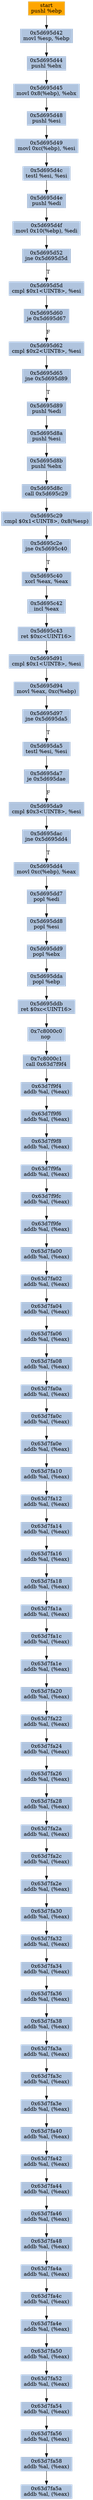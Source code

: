 digraph G {
node[shape=rectangle,style=filled,fillcolor=lightsteelblue,color=lightsteelblue]
bgcolor="transparent"
a0x5d695d41pushl_ebp[label="start\npushl %ebp",color="lightgrey",fillcolor="orange"];
a0x5d695d42movl_esp_ebp[label="0x5d695d42\nmovl %esp, %ebp"];
a0x5d695d44pushl_ebx[label="0x5d695d44\npushl %ebx"];
a0x5d695d45movl_0x8ebp__ebx[label="0x5d695d45\nmovl 0x8(%ebp), %ebx"];
a0x5d695d48pushl_esi[label="0x5d695d48\npushl %esi"];
a0x5d695d49movl_0xcebp__esi[label="0x5d695d49\nmovl 0xc(%ebp), %esi"];
a0x5d695d4ctestl_esi_esi[label="0x5d695d4c\ntestl %esi, %esi"];
a0x5d695d4epushl_edi[label="0x5d695d4e\npushl %edi"];
a0x5d695d4fmovl_0x10ebp__edi[label="0x5d695d4f\nmovl 0x10(%ebp), %edi"];
a0x5d695d52jne_0x5d695d5d[label="0x5d695d52\njne 0x5d695d5d"];
a0x5d695d5dcmpl_0x1UINT8_esi[label="0x5d695d5d\ncmpl $0x1<UINT8>, %esi"];
a0x5d695d60je_0x5d695d67[label="0x5d695d60\nje 0x5d695d67"];
a0x5d695d62cmpl_0x2UINT8_esi[label="0x5d695d62\ncmpl $0x2<UINT8>, %esi"];
a0x5d695d65jne_0x5d695d89[label="0x5d695d65\njne 0x5d695d89"];
a0x5d695d89pushl_edi[label="0x5d695d89\npushl %edi"];
a0x5d695d8apushl_esi[label="0x5d695d8a\npushl %esi"];
a0x5d695d8bpushl_ebx[label="0x5d695d8b\npushl %ebx"];
a0x5d695d8ccall_0x5d695c29[label="0x5d695d8c\ncall 0x5d695c29"];
a0x5d695c29cmpl_0x1UINT8_0x8esp_[label="0x5d695c29\ncmpl $0x1<UINT8>, 0x8(%esp)"];
a0x5d695c2ejne_0x5d695c40[label="0x5d695c2e\njne 0x5d695c40"];
a0x5d695c40xorl_eax_eax[label="0x5d695c40\nxorl %eax, %eax"];
a0x5d695c42incl_eax[label="0x5d695c42\nincl %eax"];
a0x5d695c43ret_0xcUINT16[label="0x5d695c43\nret $0xc<UINT16>"];
a0x5d695d91cmpl_0x1UINT8_esi[label="0x5d695d91\ncmpl $0x1<UINT8>, %esi"];
a0x5d695d94movl_eax_0xcebp_[label="0x5d695d94\nmovl %eax, 0xc(%ebp)"];
a0x5d695d97jne_0x5d695da5[label="0x5d695d97\njne 0x5d695da5"];
a0x5d695da5testl_esi_esi[label="0x5d695da5\ntestl %esi, %esi"];
a0x5d695da7je_0x5d695dae[label="0x5d695da7\nje 0x5d695dae"];
a0x5d695da9cmpl_0x3UINT8_esi[label="0x5d695da9\ncmpl $0x3<UINT8>, %esi"];
a0x5d695dacjne_0x5d695dd4[label="0x5d695dac\njne 0x5d695dd4"];
a0x5d695dd4movl_0xcebp__eax[label="0x5d695dd4\nmovl 0xc(%ebp), %eax"];
a0x5d695dd7popl_edi[label="0x5d695dd7\npopl %edi"];
a0x5d695dd8popl_esi[label="0x5d695dd8\npopl %esi"];
a0x5d695dd9popl_ebx[label="0x5d695dd9\npopl %ebx"];
a0x5d695ddapopl_ebp[label="0x5d695dda\npopl %ebp"];
a0x5d695ddbret_0xcUINT16[label="0x5d695ddb\nret $0xc<UINT16>"];
a0x7c8000c0nop_[label="0x7c8000c0\nnop "];
a0x7c8000c1call_0x63d7f9f4[label="0x7c8000c1\ncall 0x63d7f9f4"];
a0x63d7f9f4addb_al_eax_[label="0x63d7f9f4\naddb %al, (%eax)"];
a0x63d7f9f6addb_al_eax_[label="0x63d7f9f6\naddb %al, (%eax)"];
a0x63d7f9f8addb_al_eax_[label="0x63d7f9f8\naddb %al, (%eax)"];
a0x63d7f9faaddb_al_eax_[label="0x63d7f9fa\naddb %al, (%eax)"];
a0x63d7f9fcaddb_al_eax_[label="0x63d7f9fc\naddb %al, (%eax)"];
a0x63d7f9feaddb_al_eax_[label="0x63d7f9fe\naddb %al, (%eax)"];
a0x63d7fa00addb_al_eax_[label="0x63d7fa00\naddb %al, (%eax)"];
a0x63d7fa02addb_al_eax_[label="0x63d7fa02\naddb %al, (%eax)"];
a0x63d7fa04addb_al_eax_[label="0x63d7fa04\naddb %al, (%eax)"];
a0x63d7fa06addb_al_eax_[label="0x63d7fa06\naddb %al, (%eax)"];
a0x63d7fa08addb_al_eax_[label="0x63d7fa08\naddb %al, (%eax)"];
a0x63d7fa0aaddb_al_eax_[label="0x63d7fa0a\naddb %al, (%eax)"];
a0x63d7fa0caddb_al_eax_[label="0x63d7fa0c\naddb %al, (%eax)"];
a0x63d7fa0eaddb_al_eax_[label="0x63d7fa0e\naddb %al, (%eax)"];
a0x63d7fa10addb_al_eax_[label="0x63d7fa10\naddb %al, (%eax)"];
a0x63d7fa12addb_al_eax_[label="0x63d7fa12\naddb %al, (%eax)"];
a0x63d7fa14addb_al_eax_[label="0x63d7fa14\naddb %al, (%eax)"];
a0x63d7fa16addb_al_eax_[label="0x63d7fa16\naddb %al, (%eax)"];
a0x63d7fa18addb_al_eax_[label="0x63d7fa18\naddb %al, (%eax)"];
a0x63d7fa1aaddb_al_eax_[label="0x63d7fa1a\naddb %al, (%eax)"];
a0x63d7fa1caddb_al_eax_[label="0x63d7fa1c\naddb %al, (%eax)"];
a0x63d7fa1eaddb_al_eax_[label="0x63d7fa1e\naddb %al, (%eax)"];
a0x63d7fa20addb_al_eax_[label="0x63d7fa20\naddb %al, (%eax)"];
a0x63d7fa22addb_al_eax_[label="0x63d7fa22\naddb %al, (%eax)"];
a0x63d7fa24addb_al_eax_[label="0x63d7fa24\naddb %al, (%eax)"];
a0x63d7fa26addb_al_eax_[label="0x63d7fa26\naddb %al, (%eax)"];
a0x63d7fa28addb_al_eax_[label="0x63d7fa28\naddb %al, (%eax)"];
a0x63d7fa2aaddb_al_eax_[label="0x63d7fa2a\naddb %al, (%eax)"];
a0x63d7fa2caddb_al_eax_[label="0x63d7fa2c\naddb %al, (%eax)"];
a0x63d7fa2eaddb_al_eax_[label="0x63d7fa2e\naddb %al, (%eax)"];
a0x63d7fa30addb_al_eax_[label="0x63d7fa30\naddb %al, (%eax)"];
a0x63d7fa32addb_al_eax_[label="0x63d7fa32\naddb %al, (%eax)"];
a0x63d7fa34addb_al_eax_[label="0x63d7fa34\naddb %al, (%eax)"];
a0x63d7fa36addb_al_eax_[label="0x63d7fa36\naddb %al, (%eax)"];
a0x63d7fa38addb_al_eax_[label="0x63d7fa38\naddb %al, (%eax)"];
a0x63d7fa3aaddb_al_eax_[label="0x63d7fa3a\naddb %al, (%eax)"];
a0x63d7fa3caddb_al_eax_[label="0x63d7fa3c\naddb %al, (%eax)"];
a0x63d7fa3eaddb_al_eax_[label="0x63d7fa3e\naddb %al, (%eax)"];
a0x63d7fa40addb_al_eax_[label="0x63d7fa40\naddb %al, (%eax)"];
a0x63d7fa42addb_al_eax_[label="0x63d7fa42\naddb %al, (%eax)"];
a0x63d7fa44addb_al_eax_[label="0x63d7fa44\naddb %al, (%eax)"];
a0x63d7fa46addb_al_eax_[label="0x63d7fa46\naddb %al, (%eax)"];
a0x63d7fa48addb_al_eax_[label="0x63d7fa48\naddb %al, (%eax)"];
a0x63d7fa4aaddb_al_eax_[label="0x63d7fa4a\naddb %al, (%eax)"];
a0x63d7fa4caddb_al_eax_[label="0x63d7fa4c\naddb %al, (%eax)"];
a0x63d7fa4eaddb_al_eax_[label="0x63d7fa4e\naddb %al, (%eax)"];
a0x63d7fa50addb_al_eax_[label="0x63d7fa50\naddb %al, (%eax)"];
a0x63d7fa52addb_al_eax_[label="0x63d7fa52\naddb %al, (%eax)"];
a0x63d7fa54addb_al_eax_[label="0x63d7fa54\naddb %al, (%eax)"];
a0x63d7fa56addb_al_eax_[label="0x63d7fa56\naddb %al, (%eax)"];
a0x63d7fa58addb_al_eax_[label="0x63d7fa58\naddb %al, (%eax)"];
a0x63d7fa5aaddb_al_eax_[label="0x63d7fa5a\naddb %al, (%eax)"];
a0x5d695d41pushl_ebp -> a0x5d695d42movl_esp_ebp [color="#000000"];
a0x5d695d42movl_esp_ebp -> a0x5d695d44pushl_ebx [color="#000000"];
a0x5d695d44pushl_ebx -> a0x5d695d45movl_0x8ebp__ebx [color="#000000"];
a0x5d695d45movl_0x8ebp__ebx -> a0x5d695d48pushl_esi [color="#000000"];
a0x5d695d48pushl_esi -> a0x5d695d49movl_0xcebp__esi [color="#000000"];
a0x5d695d49movl_0xcebp__esi -> a0x5d695d4ctestl_esi_esi [color="#000000"];
a0x5d695d4ctestl_esi_esi -> a0x5d695d4epushl_edi [color="#000000"];
a0x5d695d4epushl_edi -> a0x5d695d4fmovl_0x10ebp__edi [color="#000000"];
a0x5d695d4fmovl_0x10ebp__edi -> a0x5d695d52jne_0x5d695d5d [color="#000000"];
a0x5d695d52jne_0x5d695d5d -> a0x5d695d5dcmpl_0x1UINT8_esi [color="#000000",label="T"];
a0x5d695d5dcmpl_0x1UINT8_esi -> a0x5d695d60je_0x5d695d67 [color="#000000"];
a0x5d695d60je_0x5d695d67 -> a0x5d695d62cmpl_0x2UINT8_esi [color="#000000",label="F"];
a0x5d695d62cmpl_0x2UINT8_esi -> a0x5d695d65jne_0x5d695d89 [color="#000000"];
a0x5d695d65jne_0x5d695d89 -> a0x5d695d89pushl_edi [color="#000000",label="T"];
a0x5d695d89pushl_edi -> a0x5d695d8apushl_esi [color="#000000"];
a0x5d695d8apushl_esi -> a0x5d695d8bpushl_ebx [color="#000000"];
a0x5d695d8bpushl_ebx -> a0x5d695d8ccall_0x5d695c29 [color="#000000"];
a0x5d695d8ccall_0x5d695c29 -> a0x5d695c29cmpl_0x1UINT8_0x8esp_ [color="#000000"];
a0x5d695c29cmpl_0x1UINT8_0x8esp_ -> a0x5d695c2ejne_0x5d695c40 [color="#000000"];
a0x5d695c2ejne_0x5d695c40 -> a0x5d695c40xorl_eax_eax [color="#000000",label="T"];
a0x5d695c40xorl_eax_eax -> a0x5d695c42incl_eax [color="#000000"];
a0x5d695c42incl_eax -> a0x5d695c43ret_0xcUINT16 [color="#000000"];
a0x5d695c43ret_0xcUINT16 -> a0x5d695d91cmpl_0x1UINT8_esi [color="#000000"];
a0x5d695d91cmpl_0x1UINT8_esi -> a0x5d695d94movl_eax_0xcebp_ [color="#000000"];
a0x5d695d94movl_eax_0xcebp_ -> a0x5d695d97jne_0x5d695da5 [color="#000000"];
a0x5d695d97jne_0x5d695da5 -> a0x5d695da5testl_esi_esi [color="#000000",label="T"];
a0x5d695da5testl_esi_esi -> a0x5d695da7je_0x5d695dae [color="#000000"];
a0x5d695da7je_0x5d695dae -> a0x5d695da9cmpl_0x3UINT8_esi [color="#000000",label="F"];
a0x5d695da9cmpl_0x3UINT8_esi -> a0x5d695dacjne_0x5d695dd4 [color="#000000"];
a0x5d695dacjne_0x5d695dd4 -> a0x5d695dd4movl_0xcebp__eax [color="#000000",label="T"];
a0x5d695dd4movl_0xcebp__eax -> a0x5d695dd7popl_edi [color="#000000"];
a0x5d695dd7popl_edi -> a0x5d695dd8popl_esi [color="#000000"];
a0x5d695dd8popl_esi -> a0x5d695dd9popl_ebx [color="#000000"];
a0x5d695dd9popl_ebx -> a0x5d695ddapopl_ebp [color="#000000"];
a0x5d695ddapopl_ebp -> a0x5d695ddbret_0xcUINT16 [color="#000000"];
a0x5d695ddbret_0xcUINT16 -> a0x7c8000c0nop_ [color="#000000"];
a0x7c8000c0nop_ -> a0x7c8000c1call_0x63d7f9f4 [color="#000000"];
a0x7c8000c1call_0x63d7f9f4 -> a0x63d7f9f4addb_al_eax_ [color="#000000"];
a0x63d7f9f4addb_al_eax_ -> a0x63d7f9f6addb_al_eax_ [color="#000000"];
a0x63d7f9f6addb_al_eax_ -> a0x63d7f9f8addb_al_eax_ [color="#000000"];
a0x63d7f9f8addb_al_eax_ -> a0x63d7f9faaddb_al_eax_ [color="#000000"];
a0x63d7f9faaddb_al_eax_ -> a0x63d7f9fcaddb_al_eax_ [color="#000000"];
a0x63d7f9fcaddb_al_eax_ -> a0x63d7f9feaddb_al_eax_ [color="#000000"];
a0x63d7f9feaddb_al_eax_ -> a0x63d7fa00addb_al_eax_ [color="#000000"];
a0x63d7fa00addb_al_eax_ -> a0x63d7fa02addb_al_eax_ [color="#000000"];
a0x63d7fa02addb_al_eax_ -> a0x63d7fa04addb_al_eax_ [color="#000000"];
a0x63d7fa04addb_al_eax_ -> a0x63d7fa06addb_al_eax_ [color="#000000"];
a0x63d7fa06addb_al_eax_ -> a0x63d7fa08addb_al_eax_ [color="#000000"];
a0x63d7fa08addb_al_eax_ -> a0x63d7fa0aaddb_al_eax_ [color="#000000"];
a0x63d7fa0aaddb_al_eax_ -> a0x63d7fa0caddb_al_eax_ [color="#000000"];
a0x63d7fa0caddb_al_eax_ -> a0x63d7fa0eaddb_al_eax_ [color="#000000"];
a0x63d7fa0eaddb_al_eax_ -> a0x63d7fa10addb_al_eax_ [color="#000000"];
a0x63d7fa10addb_al_eax_ -> a0x63d7fa12addb_al_eax_ [color="#000000"];
a0x63d7fa12addb_al_eax_ -> a0x63d7fa14addb_al_eax_ [color="#000000"];
a0x63d7fa14addb_al_eax_ -> a0x63d7fa16addb_al_eax_ [color="#000000"];
a0x63d7fa16addb_al_eax_ -> a0x63d7fa18addb_al_eax_ [color="#000000"];
a0x63d7fa18addb_al_eax_ -> a0x63d7fa1aaddb_al_eax_ [color="#000000"];
a0x63d7fa1aaddb_al_eax_ -> a0x63d7fa1caddb_al_eax_ [color="#000000"];
a0x63d7fa1caddb_al_eax_ -> a0x63d7fa1eaddb_al_eax_ [color="#000000"];
a0x63d7fa1eaddb_al_eax_ -> a0x63d7fa20addb_al_eax_ [color="#000000"];
a0x63d7fa20addb_al_eax_ -> a0x63d7fa22addb_al_eax_ [color="#000000"];
a0x63d7fa22addb_al_eax_ -> a0x63d7fa24addb_al_eax_ [color="#000000"];
a0x63d7fa24addb_al_eax_ -> a0x63d7fa26addb_al_eax_ [color="#000000"];
a0x63d7fa26addb_al_eax_ -> a0x63d7fa28addb_al_eax_ [color="#000000"];
a0x63d7fa28addb_al_eax_ -> a0x63d7fa2aaddb_al_eax_ [color="#000000"];
a0x63d7fa2aaddb_al_eax_ -> a0x63d7fa2caddb_al_eax_ [color="#000000"];
a0x63d7fa2caddb_al_eax_ -> a0x63d7fa2eaddb_al_eax_ [color="#000000"];
a0x63d7fa2eaddb_al_eax_ -> a0x63d7fa30addb_al_eax_ [color="#000000"];
a0x63d7fa30addb_al_eax_ -> a0x63d7fa32addb_al_eax_ [color="#000000"];
a0x63d7fa32addb_al_eax_ -> a0x63d7fa34addb_al_eax_ [color="#000000"];
a0x63d7fa34addb_al_eax_ -> a0x63d7fa36addb_al_eax_ [color="#000000"];
a0x63d7fa36addb_al_eax_ -> a0x63d7fa38addb_al_eax_ [color="#000000"];
a0x63d7fa38addb_al_eax_ -> a0x63d7fa3aaddb_al_eax_ [color="#000000"];
a0x63d7fa3aaddb_al_eax_ -> a0x63d7fa3caddb_al_eax_ [color="#000000"];
a0x63d7fa3caddb_al_eax_ -> a0x63d7fa3eaddb_al_eax_ [color="#000000"];
a0x63d7fa3eaddb_al_eax_ -> a0x63d7fa40addb_al_eax_ [color="#000000"];
a0x63d7fa40addb_al_eax_ -> a0x63d7fa42addb_al_eax_ [color="#000000"];
a0x63d7fa42addb_al_eax_ -> a0x63d7fa44addb_al_eax_ [color="#000000"];
a0x63d7fa44addb_al_eax_ -> a0x63d7fa46addb_al_eax_ [color="#000000"];
a0x63d7fa46addb_al_eax_ -> a0x63d7fa48addb_al_eax_ [color="#000000"];
a0x63d7fa48addb_al_eax_ -> a0x63d7fa4aaddb_al_eax_ [color="#000000"];
a0x63d7fa4aaddb_al_eax_ -> a0x63d7fa4caddb_al_eax_ [color="#000000"];
a0x63d7fa4caddb_al_eax_ -> a0x63d7fa4eaddb_al_eax_ [color="#000000"];
a0x63d7fa4eaddb_al_eax_ -> a0x63d7fa50addb_al_eax_ [color="#000000"];
a0x63d7fa50addb_al_eax_ -> a0x63d7fa52addb_al_eax_ [color="#000000"];
a0x63d7fa52addb_al_eax_ -> a0x63d7fa54addb_al_eax_ [color="#000000"];
a0x63d7fa54addb_al_eax_ -> a0x63d7fa56addb_al_eax_ [color="#000000"];
a0x63d7fa56addb_al_eax_ -> a0x63d7fa58addb_al_eax_ [color="#000000"];
a0x63d7fa58addb_al_eax_ -> a0x63d7fa5aaddb_al_eax_ [color="#000000"];
}
